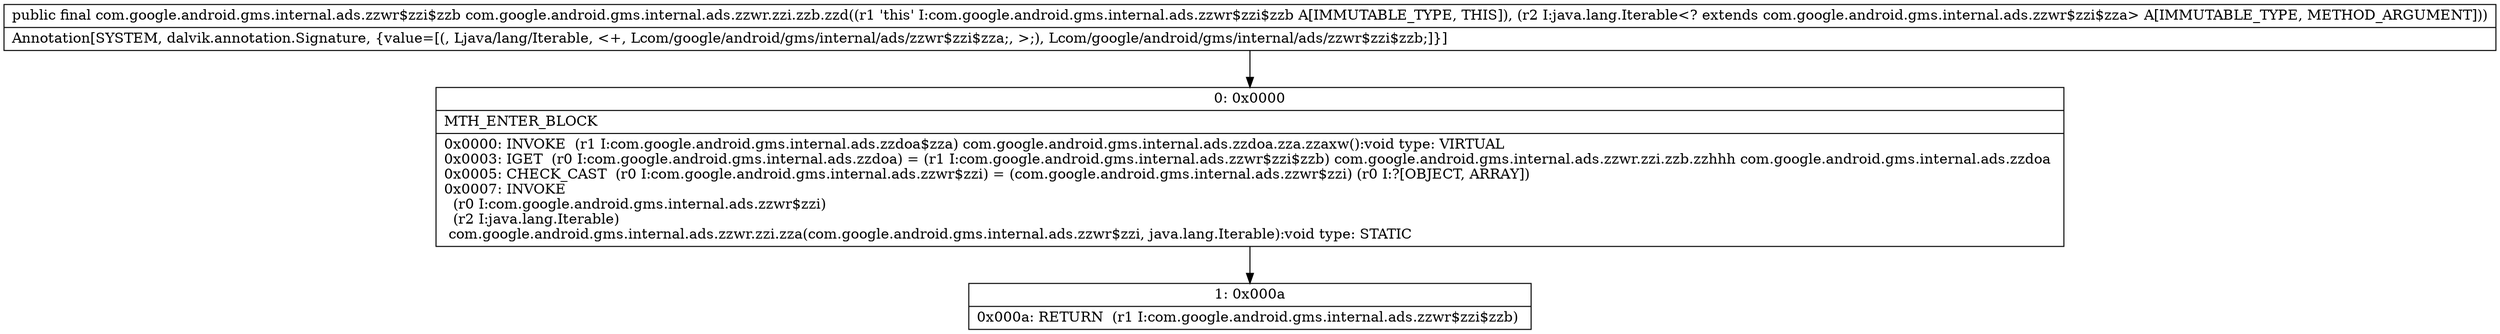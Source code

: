 digraph "CFG forcom.google.android.gms.internal.ads.zzwr.zzi.zzb.zzd(Ljava\/lang\/Iterable;)Lcom\/google\/android\/gms\/internal\/ads\/zzwr$zzi$zzb;" {
Node_0 [shape=record,label="{0\:\ 0x0000|MTH_ENTER_BLOCK\l|0x0000: INVOKE  (r1 I:com.google.android.gms.internal.ads.zzdoa$zza) com.google.android.gms.internal.ads.zzdoa.zza.zzaxw():void type: VIRTUAL \l0x0003: IGET  (r0 I:com.google.android.gms.internal.ads.zzdoa) = (r1 I:com.google.android.gms.internal.ads.zzwr$zzi$zzb) com.google.android.gms.internal.ads.zzwr.zzi.zzb.zzhhh com.google.android.gms.internal.ads.zzdoa \l0x0005: CHECK_CAST  (r0 I:com.google.android.gms.internal.ads.zzwr$zzi) = (com.google.android.gms.internal.ads.zzwr$zzi) (r0 I:?[OBJECT, ARRAY]) \l0x0007: INVOKE  \l  (r0 I:com.google.android.gms.internal.ads.zzwr$zzi)\l  (r2 I:java.lang.Iterable)\l com.google.android.gms.internal.ads.zzwr.zzi.zza(com.google.android.gms.internal.ads.zzwr$zzi, java.lang.Iterable):void type: STATIC \l}"];
Node_1 [shape=record,label="{1\:\ 0x000a|0x000a: RETURN  (r1 I:com.google.android.gms.internal.ads.zzwr$zzi$zzb) \l}"];
MethodNode[shape=record,label="{public final com.google.android.gms.internal.ads.zzwr$zzi$zzb com.google.android.gms.internal.ads.zzwr.zzi.zzb.zzd((r1 'this' I:com.google.android.gms.internal.ads.zzwr$zzi$zzb A[IMMUTABLE_TYPE, THIS]), (r2 I:java.lang.Iterable\<? extends com.google.android.gms.internal.ads.zzwr$zzi$zza\> A[IMMUTABLE_TYPE, METHOD_ARGUMENT]))  | Annotation[SYSTEM, dalvik.annotation.Signature, \{value=[(, Ljava\/lang\/Iterable, \<+, Lcom\/google\/android\/gms\/internal\/ads\/zzwr$zzi$zza;, \>;), Lcom\/google\/android\/gms\/internal\/ads\/zzwr$zzi$zzb;]\}]\l}"];
MethodNode -> Node_0;
Node_0 -> Node_1;
}

